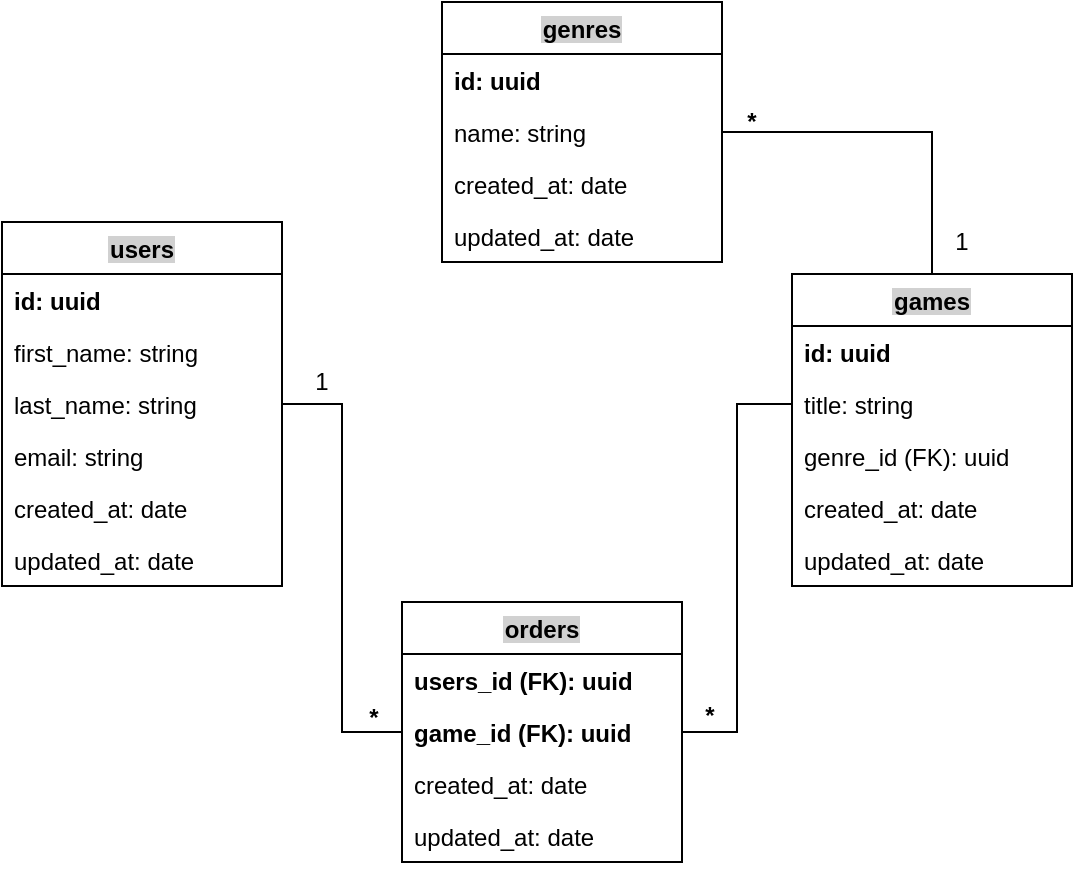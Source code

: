 <mxfile version="14.6.9" type="device"><diagram id="MYnOWyC4hgk-g78gR6jG" name="Page-1"><mxGraphModel dx="1422" dy="794" grid="1" gridSize="10" guides="1" tooltips="1" connect="1" arrows="1" fold="1" page="1" pageScale="1" pageWidth="1169" pageHeight="827" math="0" shadow="0"><root><mxCell id="0"/><mxCell id="1" parent="0"/><mxCell id="-n3up9hcPsVT1afgSatj-1" value="users" style="swimlane;fontStyle=1;childLayout=stackLayout;horizontal=1;startSize=26;fillColor=none;horizontalStack=0;resizeParent=1;resizeParentMax=0;resizeLast=0;collapsible=1;marginBottom=0;labelBackgroundColor=#d1d1d1;" vertex="1" parent="1"><mxGeometry x="190" y="280" width="140" height="182" as="geometry"/></mxCell><mxCell id="-n3up9hcPsVT1afgSatj-2" value="id: uuid" style="text;strokeColor=none;fillColor=none;align=left;verticalAlign=top;spacingLeft=4;spacingRight=4;overflow=hidden;rotatable=0;points=[[0,0.5],[1,0.5]];portConstraint=eastwest;fontStyle=1" vertex="1" parent="-n3up9hcPsVT1afgSatj-1"><mxGeometry y="26" width="140" height="26" as="geometry"/></mxCell><mxCell id="-n3up9hcPsVT1afgSatj-3" value="first_name: string" style="text;strokeColor=none;fillColor=none;align=left;verticalAlign=top;spacingLeft=4;spacingRight=4;overflow=hidden;rotatable=0;points=[[0,0.5],[1,0.5]];portConstraint=eastwest;" vertex="1" parent="-n3up9hcPsVT1afgSatj-1"><mxGeometry y="52" width="140" height="26" as="geometry"/></mxCell><mxCell id="-n3up9hcPsVT1afgSatj-4" value="last_name: string" style="text;strokeColor=none;fillColor=none;align=left;verticalAlign=top;spacingLeft=4;spacingRight=4;overflow=hidden;rotatable=0;points=[[0,0.5],[1,0.5]];portConstraint=eastwest;" vertex="1" parent="-n3up9hcPsVT1afgSatj-1"><mxGeometry y="78" width="140" height="26" as="geometry"/></mxCell><mxCell id="-n3up9hcPsVT1afgSatj-5" value="email: string" style="text;strokeColor=none;fillColor=none;align=left;verticalAlign=top;spacingLeft=4;spacingRight=4;overflow=hidden;rotatable=0;points=[[0,0.5],[1,0.5]];portConstraint=eastwest;" vertex="1" parent="-n3up9hcPsVT1afgSatj-1"><mxGeometry y="104" width="140" height="26" as="geometry"/></mxCell><mxCell id="-n3up9hcPsVT1afgSatj-6" value="created_at: date" style="text;strokeColor=none;fillColor=none;align=left;verticalAlign=top;spacingLeft=4;spacingRight=4;overflow=hidden;rotatable=0;points=[[0,0.5],[1,0.5]];portConstraint=eastwest;" vertex="1" parent="-n3up9hcPsVT1afgSatj-1"><mxGeometry y="130" width="140" height="26" as="geometry"/></mxCell><mxCell id="-n3up9hcPsVT1afgSatj-7" value="updated_at: date" style="text;strokeColor=none;fillColor=none;align=left;verticalAlign=top;spacingLeft=4;spacingRight=4;overflow=hidden;rotatable=0;points=[[0,0.5],[1,0.5]];portConstraint=eastwest;" vertex="1" parent="-n3up9hcPsVT1afgSatj-1"><mxGeometry y="156" width="140" height="26" as="geometry"/></mxCell><mxCell id="-n3up9hcPsVT1afgSatj-8" value="games" style="swimlane;fontStyle=1;childLayout=stackLayout;horizontal=1;startSize=26;fillColor=none;horizontalStack=0;resizeParent=1;resizeParentMax=0;resizeLast=0;collapsible=1;marginBottom=0;labelBackgroundColor=#d1d1d1;" vertex="1" parent="1"><mxGeometry x="585" y="306" width="140" height="156" as="geometry"/></mxCell><mxCell id="-n3up9hcPsVT1afgSatj-9" value="id: uuid" style="text;strokeColor=none;fillColor=none;align=left;verticalAlign=top;spacingLeft=4;spacingRight=4;overflow=hidden;rotatable=0;points=[[0,0.5],[1,0.5]];portConstraint=eastwest;fontStyle=1" vertex="1" parent="-n3up9hcPsVT1afgSatj-8"><mxGeometry y="26" width="140" height="26" as="geometry"/></mxCell><mxCell id="-n3up9hcPsVT1afgSatj-10" value="title: string" style="text;strokeColor=none;fillColor=none;align=left;verticalAlign=top;spacingLeft=4;spacingRight=4;overflow=hidden;rotatable=0;points=[[0,0.5],[1,0.5]];portConstraint=eastwest;" vertex="1" parent="-n3up9hcPsVT1afgSatj-8"><mxGeometry y="52" width="140" height="26" as="geometry"/></mxCell><mxCell id="-n3up9hcPsVT1afgSatj-11" value="genre_id (FK): uuid" style="text;strokeColor=none;fillColor=none;align=left;verticalAlign=top;spacingLeft=4;spacingRight=4;overflow=hidden;rotatable=0;points=[[0,0.5],[1,0.5]];portConstraint=eastwest;" vertex="1" parent="-n3up9hcPsVT1afgSatj-8"><mxGeometry y="78" width="140" height="26" as="geometry"/></mxCell><mxCell id="-n3up9hcPsVT1afgSatj-13" value="created_at: date" style="text;strokeColor=none;fillColor=none;align=left;verticalAlign=top;spacingLeft=4;spacingRight=4;overflow=hidden;rotatable=0;points=[[0,0.5],[1,0.5]];portConstraint=eastwest;" vertex="1" parent="-n3up9hcPsVT1afgSatj-8"><mxGeometry y="104" width="140" height="26" as="geometry"/></mxCell><mxCell id="-n3up9hcPsVT1afgSatj-14" value="updated_at: date" style="text;strokeColor=none;fillColor=none;align=left;verticalAlign=top;spacingLeft=4;spacingRight=4;overflow=hidden;rotatable=0;points=[[0,0.5],[1,0.5]];portConstraint=eastwest;" vertex="1" parent="-n3up9hcPsVT1afgSatj-8"><mxGeometry y="130" width="140" height="26" as="geometry"/></mxCell><mxCell id="-n3up9hcPsVT1afgSatj-34" style="edgeStyle=orthogonalEdgeStyle;rounded=0;orthogonalLoop=1;jettySize=auto;html=1;endArrow=none;endFill=0;" edge="1" parent="1" source="-n3up9hcPsVT1afgSatj-15" target="-n3up9hcPsVT1afgSatj-8"><mxGeometry relative="1" as="geometry"/></mxCell><mxCell id="-n3up9hcPsVT1afgSatj-15" value="genres" style="swimlane;fontStyle=1;childLayout=stackLayout;horizontal=1;startSize=26;fillColor=none;horizontalStack=0;resizeParent=1;resizeParentMax=0;resizeLast=0;collapsible=1;marginBottom=0;labelBackgroundColor=#d1d1d1;" vertex="1" parent="1"><mxGeometry x="410" y="170" width="140" height="130" as="geometry"/></mxCell><mxCell id="-n3up9hcPsVT1afgSatj-16" value="id: uuid" style="text;strokeColor=none;fillColor=none;align=left;verticalAlign=top;spacingLeft=4;spacingRight=4;overflow=hidden;rotatable=0;points=[[0,0.5],[1,0.5]];portConstraint=eastwest;fontStyle=1" vertex="1" parent="-n3up9hcPsVT1afgSatj-15"><mxGeometry y="26" width="140" height="26" as="geometry"/></mxCell><mxCell id="-n3up9hcPsVT1afgSatj-17" value="name: string" style="text;strokeColor=none;fillColor=none;align=left;verticalAlign=top;spacingLeft=4;spacingRight=4;overflow=hidden;rotatable=0;points=[[0,0.5],[1,0.5]];portConstraint=eastwest;" vertex="1" parent="-n3up9hcPsVT1afgSatj-15"><mxGeometry y="52" width="140" height="26" as="geometry"/></mxCell><mxCell id="-n3up9hcPsVT1afgSatj-19" value="created_at: date" style="text;strokeColor=none;fillColor=none;align=left;verticalAlign=top;spacingLeft=4;spacingRight=4;overflow=hidden;rotatable=0;points=[[0,0.5],[1,0.5]];portConstraint=eastwest;" vertex="1" parent="-n3up9hcPsVT1afgSatj-15"><mxGeometry y="78" width="140" height="26" as="geometry"/></mxCell><mxCell id="-n3up9hcPsVT1afgSatj-20" value="updated_at: date" style="text;strokeColor=none;fillColor=none;align=left;verticalAlign=top;spacingLeft=4;spacingRight=4;overflow=hidden;rotatable=0;points=[[0,0.5],[1,0.5]];portConstraint=eastwest;" vertex="1" parent="-n3up9hcPsVT1afgSatj-15"><mxGeometry y="104" width="140" height="26" as="geometry"/></mxCell><mxCell id="-n3up9hcPsVT1afgSatj-27" value="orders" style="swimlane;fontStyle=1;childLayout=stackLayout;horizontal=1;startSize=26;fillColor=none;horizontalStack=0;resizeParent=1;resizeParentMax=0;resizeLast=0;collapsible=1;marginBottom=0;labelBackgroundColor=#d1d1d1;" vertex="1" parent="1"><mxGeometry x="390" y="470" width="140" height="130" as="geometry"/></mxCell><mxCell id="-n3up9hcPsVT1afgSatj-28" value="users_id (FK): uuid" style="text;strokeColor=none;fillColor=none;align=left;verticalAlign=top;spacingLeft=4;spacingRight=4;overflow=hidden;rotatable=0;points=[[0,0.5],[1,0.5]];portConstraint=eastwest;fontStyle=1" vertex="1" parent="-n3up9hcPsVT1afgSatj-27"><mxGeometry y="26" width="140" height="26" as="geometry"/></mxCell><mxCell id="-n3up9hcPsVT1afgSatj-29" value="game_id (FK): uuid" style="text;strokeColor=none;fillColor=none;align=left;verticalAlign=top;spacingLeft=4;spacingRight=4;overflow=hidden;rotatable=0;points=[[0,0.5],[1,0.5]];portConstraint=eastwest;fontStyle=1" vertex="1" parent="-n3up9hcPsVT1afgSatj-27"><mxGeometry y="52" width="140" height="26" as="geometry"/></mxCell><mxCell id="-n3up9hcPsVT1afgSatj-30" value="created_at: date" style="text;strokeColor=none;fillColor=none;align=left;verticalAlign=top;spacingLeft=4;spacingRight=4;overflow=hidden;rotatable=0;points=[[0,0.5],[1,0.5]];portConstraint=eastwest;" vertex="1" parent="-n3up9hcPsVT1afgSatj-27"><mxGeometry y="78" width="140" height="26" as="geometry"/></mxCell><mxCell id="-n3up9hcPsVT1afgSatj-31" value="updated_at: date" style="text;strokeColor=none;fillColor=none;align=left;verticalAlign=top;spacingLeft=4;spacingRight=4;overflow=hidden;rotatable=0;points=[[0,0.5],[1,0.5]];portConstraint=eastwest;" vertex="1" parent="-n3up9hcPsVT1afgSatj-27"><mxGeometry y="104" width="140" height="26" as="geometry"/></mxCell><mxCell id="-n3up9hcPsVT1afgSatj-32" style="edgeStyle=orthogonalEdgeStyle;rounded=0;orthogonalLoop=1;jettySize=auto;html=1;exitX=1;exitY=0.5;exitDx=0;exitDy=0;entryX=0;entryY=0.5;entryDx=0;entryDy=0;endArrow=none;endFill=0;" edge="1" parent="1" source="-n3up9hcPsVT1afgSatj-4" target="-n3up9hcPsVT1afgSatj-29"><mxGeometry relative="1" as="geometry"/></mxCell><mxCell id="-n3up9hcPsVT1afgSatj-33" style="edgeStyle=orthogonalEdgeStyle;rounded=0;orthogonalLoop=1;jettySize=auto;html=1;exitX=0;exitY=0.5;exitDx=0;exitDy=0;entryX=1;entryY=0.5;entryDx=0;entryDy=0;endArrow=none;endFill=0;" edge="1" parent="1" source="-n3up9hcPsVT1afgSatj-10" target="-n3up9hcPsVT1afgSatj-29"><mxGeometry relative="1" as="geometry"/></mxCell><mxCell id="-n3up9hcPsVT1afgSatj-35" value="1" style="text;html=1;strokeColor=none;fillColor=none;align=center;verticalAlign=middle;whiteSpace=wrap;rounded=0;labelBackgroundColor=none;" vertex="1" parent="1"><mxGeometry x="650" y="280" width="40" height="20" as="geometry"/></mxCell><mxCell id="-n3up9hcPsVT1afgSatj-36" value="&lt;b&gt;*&lt;/b&gt;" style="text;html=1;strokeColor=none;fillColor=none;align=center;verticalAlign=middle;whiteSpace=wrap;rounded=0;labelBackgroundColor=none;" vertex="1" parent="1"><mxGeometry x="545" y="220" width="40" height="20" as="geometry"/></mxCell><mxCell id="-n3up9hcPsVT1afgSatj-37" value="1" style="text;html=1;strokeColor=none;fillColor=none;align=center;verticalAlign=middle;whiteSpace=wrap;rounded=0;labelBackgroundColor=none;" vertex="1" parent="1"><mxGeometry x="330" y="350" width="40" height="20" as="geometry"/></mxCell><mxCell id="-n3up9hcPsVT1afgSatj-38" value="&lt;b&gt;*&lt;/b&gt;" style="text;html=1;strokeColor=none;fillColor=none;align=center;verticalAlign=middle;whiteSpace=wrap;rounded=0;labelBackgroundColor=none;" vertex="1" parent="1"><mxGeometry x="356" y="518" width="40" height="20" as="geometry"/></mxCell><mxCell id="-n3up9hcPsVT1afgSatj-39" value="&lt;b&gt;*&lt;/b&gt;" style="text;html=1;strokeColor=none;fillColor=none;align=center;verticalAlign=middle;whiteSpace=wrap;rounded=0;labelBackgroundColor=none;" vertex="1" parent="1"><mxGeometry x="524" y="517" width="40" height="20" as="geometry"/></mxCell></root></mxGraphModel></diagram></mxfile>